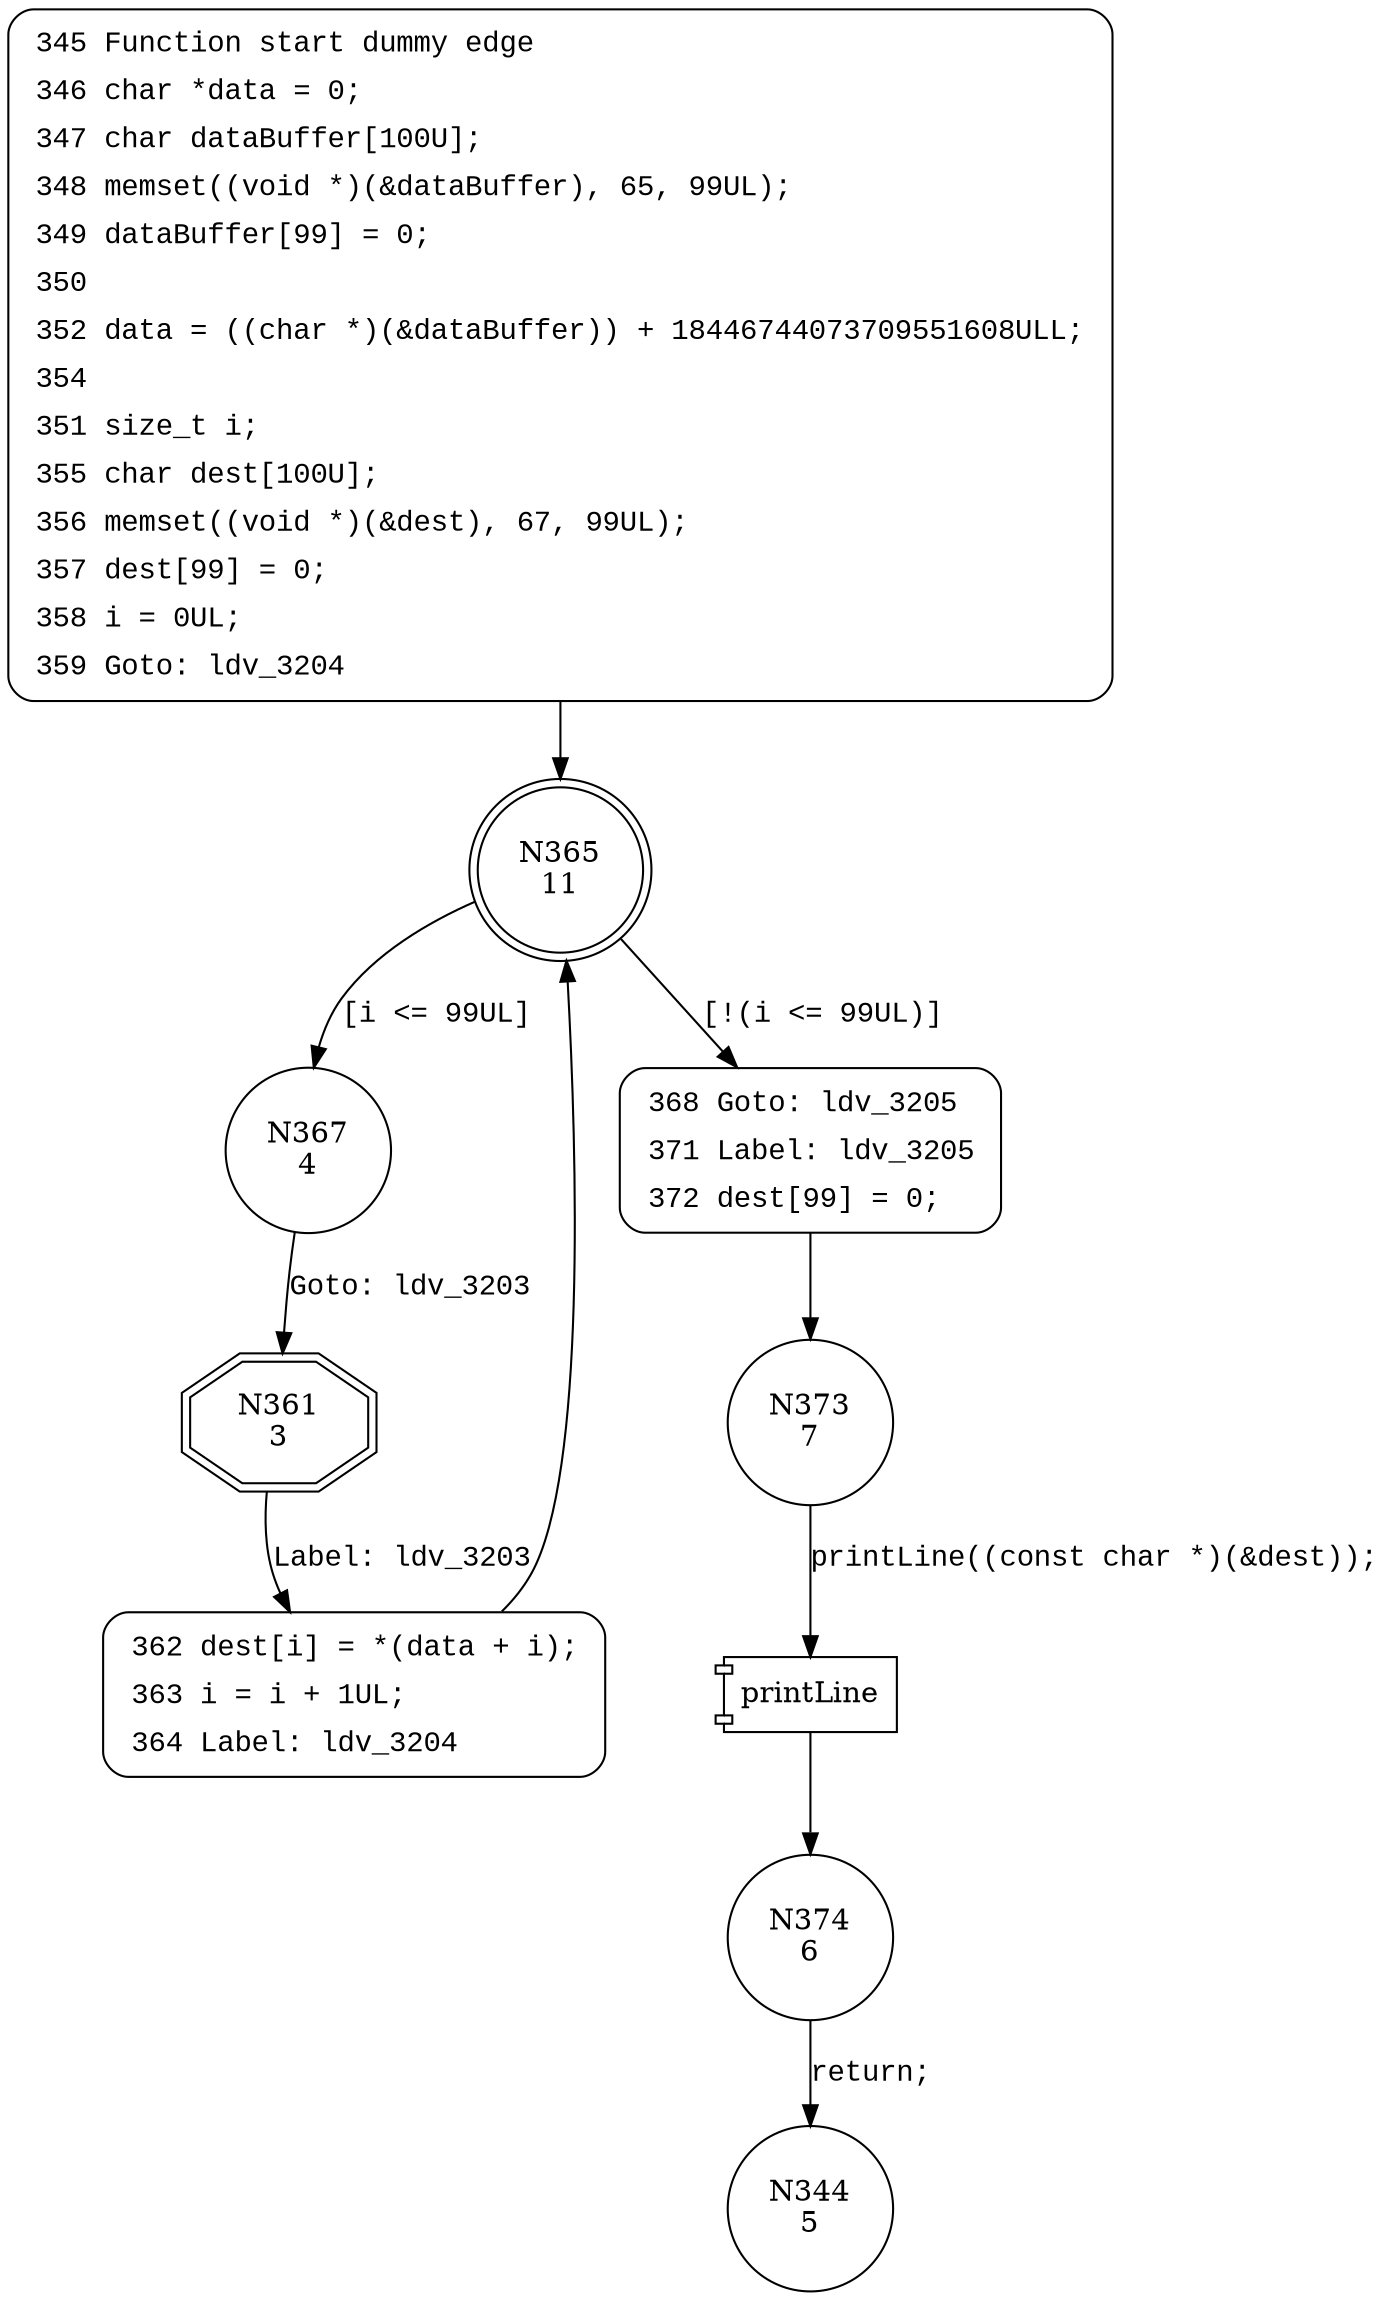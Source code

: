 digraph CWE127_Buffer_Underread__char_declare_loop_06_bad {
365 [shape="doublecircle" label="N365\n11"]
367 [shape="circle" label="N367\n4"]
368 [shape="circle" label="N368\n10"]
373 [shape="circle" label="N373\n7"]
374 [shape="circle" label="N374\n6"]
361 [shape="doubleoctagon" label="N361\n3"]
362 [shape="circle" label="N362\n2"]
344 [shape="circle" label="N344\n5"]
345 [style="filled,bold" penwidth="1" fillcolor="white" fontname="Courier New" shape="Mrecord" label=<<table border="0" cellborder="0" cellpadding="3" bgcolor="white"><tr><td align="right">345</td><td align="left">Function start dummy edge</td></tr><tr><td align="right">346</td><td align="left">char *data = 0;</td></tr><tr><td align="right">347</td><td align="left">char dataBuffer[100U];</td></tr><tr><td align="right">348</td><td align="left">memset((void *)(&amp;dataBuffer), 65, 99UL);</td></tr><tr><td align="right">349</td><td align="left">dataBuffer[99] = 0;</td></tr><tr><td align="right">350</td><td align="left"></td></tr><tr><td align="right">352</td><td align="left">data = ((char *)(&amp;dataBuffer)) + 18446744073709551608ULL;</td></tr><tr><td align="right">354</td><td align="left"></td></tr><tr><td align="right">351</td><td align="left">size_t i;</td></tr><tr><td align="right">355</td><td align="left">char dest[100U];</td></tr><tr><td align="right">356</td><td align="left">memset((void *)(&amp;dest), 67, 99UL);</td></tr><tr><td align="right">357</td><td align="left">dest[99] = 0;</td></tr><tr><td align="right">358</td><td align="left">i = 0UL;</td></tr><tr><td align="right">359</td><td align="left">Goto: ldv_3204</td></tr></table>>]
345 -> 365[label=""]
368 [style="filled,bold" penwidth="1" fillcolor="white" fontname="Courier New" shape="Mrecord" label=<<table border="0" cellborder="0" cellpadding="3" bgcolor="white"><tr><td align="right">368</td><td align="left">Goto: ldv_3205</td></tr><tr><td align="right">371</td><td align="left">Label: ldv_3205</td></tr><tr><td align="right">372</td><td align="left">dest[99] = 0;</td></tr></table>>]
368 -> 373[label=""]
362 [style="filled,bold" penwidth="1" fillcolor="white" fontname="Courier New" shape="Mrecord" label=<<table border="0" cellborder="0" cellpadding="3" bgcolor="white"><tr><td align="right">362</td><td align="left">dest[i] = *(data + i);</td></tr><tr><td align="right">363</td><td align="left">i = i + 1UL;</td></tr><tr><td align="right">364</td><td align="left">Label: ldv_3204</td></tr></table>>]
362 -> 365[label=""]
365 -> 367 [label="[i <= 99UL]" fontname="Courier New"]
365 -> 368 [label="[!(i <= 99UL)]" fontname="Courier New"]
100025 [shape="component" label="printLine"]
373 -> 100025 [label="printLine((const char *)(&dest));" fontname="Courier New"]
100025 -> 374 [label="" fontname="Courier New"]
367 -> 361 [label="Goto: ldv_3203" fontname="Courier New"]
361 -> 362 [label="Label: ldv_3203" fontname="Courier New"]
374 -> 344 [label="return;" fontname="Courier New"]
}